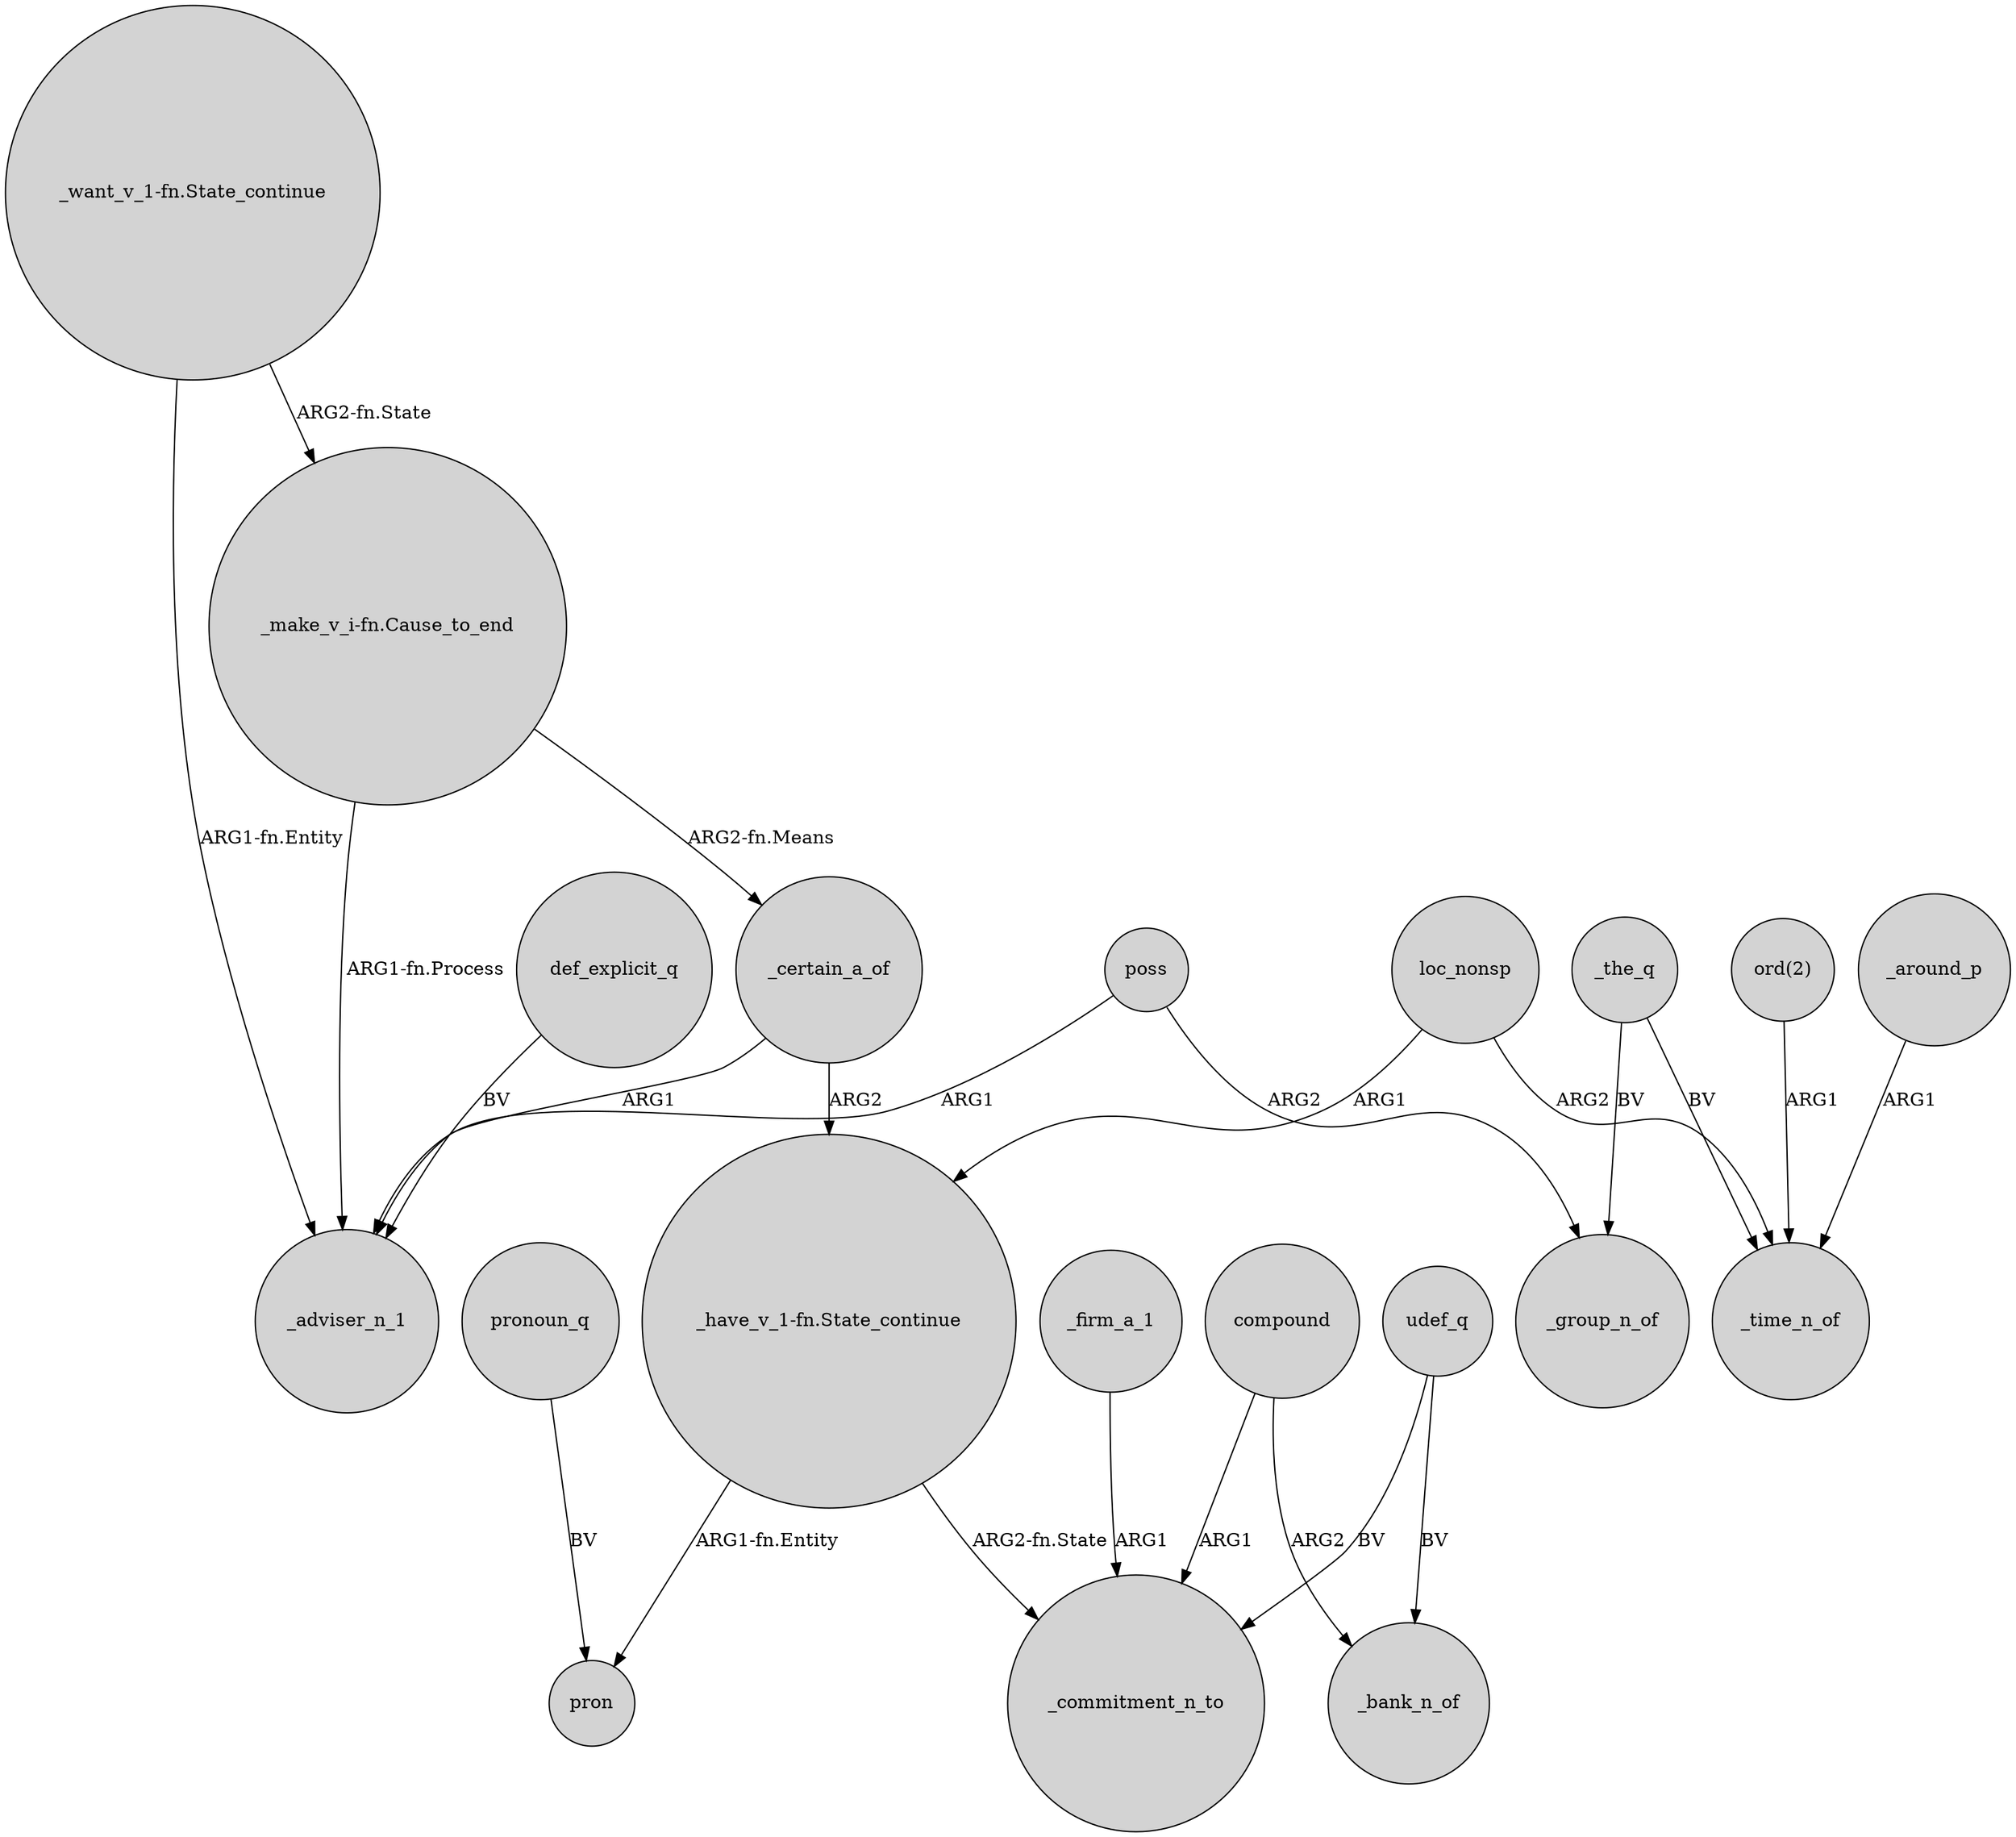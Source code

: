 digraph {
	node [shape=circle style=filled]
	"_want_v_1-fn.State_continue" -> _adviser_n_1 [label="ARG1-fn.Entity"]
	"_make_v_i-fn.Cause_to_end" -> _adviser_n_1 [label="ARG1-fn.Process"]
	"ord(2)" -> _time_n_of [label=ARG1]
	poss -> _adviser_n_1 [label=ARG1]
	_firm_a_1 -> _commitment_n_to [label=ARG1]
	_around_p -> _time_n_of [label=ARG1]
	"_have_v_1-fn.State_continue" -> _commitment_n_to [label="ARG2-fn.State"]
	"_make_v_i-fn.Cause_to_end" -> _certain_a_of [label="ARG2-fn.Means"]
	udef_q -> _bank_n_of [label=BV]
	poss -> _group_n_of [label=ARG2]
	pronoun_q -> pron [label=BV]
	udef_q -> _commitment_n_to [label=BV]
	compound -> _commitment_n_to [label=ARG1]
	_the_q -> _time_n_of [label=BV]
	_certain_a_of -> "_have_v_1-fn.State_continue" [label=ARG2]
	_the_q -> _group_n_of [label=BV]
	def_explicit_q -> _adviser_n_1 [label=BV]
	loc_nonsp -> "_have_v_1-fn.State_continue" [label=ARG1]
	"_have_v_1-fn.State_continue" -> pron [label="ARG1-fn.Entity"]
	loc_nonsp -> _time_n_of [label=ARG2]
	_certain_a_of -> _adviser_n_1 [label=ARG1]
	"_want_v_1-fn.State_continue" -> "_make_v_i-fn.Cause_to_end" [label="ARG2-fn.State"]
	compound -> _bank_n_of [label=ARG2]
}
